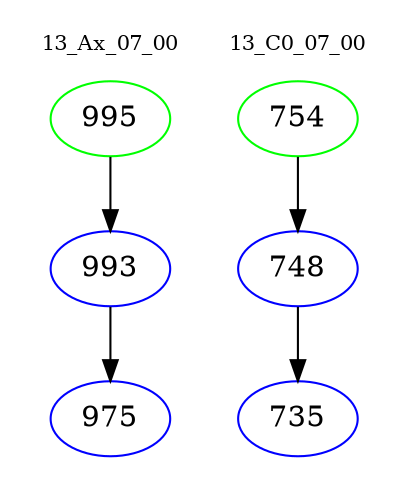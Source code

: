 digraph{
subgraph cluster_0 {
color = white
label = "13_Ax_07_00";
fontsize=10;
T0_995 [label="995", color="green"]
T0_995 -> T0_993 [color="black"]
T0_993 [label="993", color="blue"]
T0_993 -> T0_975 [color="black"]
T0_975 [label="975", color="blue"]
}
subgraph cluster_1 {
color = white
label = "13_C0_07_00";
fontsize=10;
T1_754 [label="754", color="green"]
T1_754 -> T1_748 [color="black"]
T1_748 [label="748", color="blue"]
T1_748 -> T1_735 [color="black"]
T1_735 [label="735", color="blue"]
}
}
